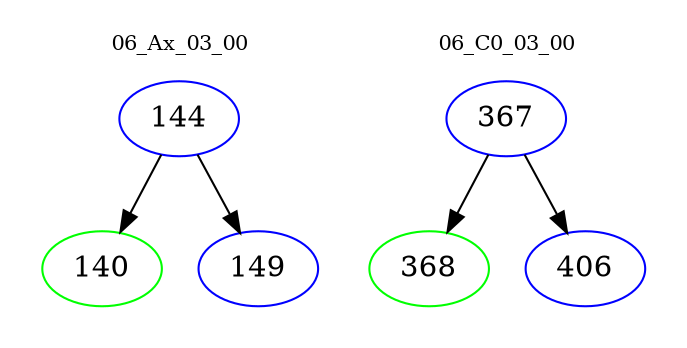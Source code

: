 digraph{
subgraph cluster_0 {
color = white
label = "06_Ax_03_00";
fontsize=10;
T0_144 [label="144", color="blue"]
T0_144 -> T0_140 [color="black"]
T0_140 [label="140", color="green"]
T0_144 -> T0_149 [color="black"]
T0_149 [label="149", color="blue"]
}
subgraph cluster_1 {
color = white
label = "06_C0_03_00";
fontsize=10;
T1_367 [label="367", color="blue"]
T1_367 -> T1_368 [color="black"]
T1_368 [label="368", color="green"]
T1_367 -> T1_406 [color="black"]
T1_406 [label="406", color="blue"]
}
}
